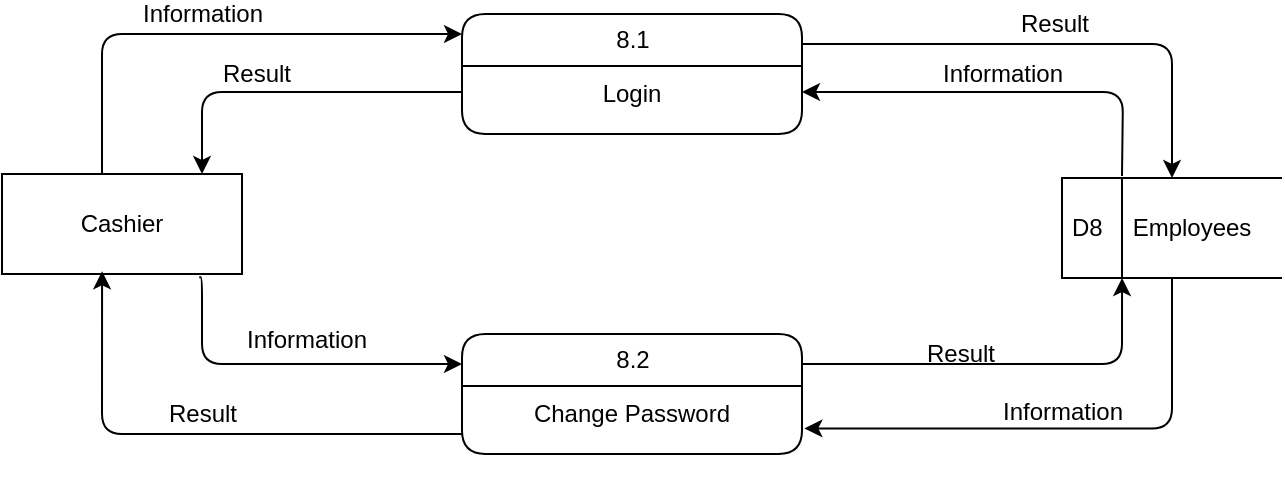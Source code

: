 <mxfile version="14.6.13" type="device"><diagram id="Fddw_xT1oCShJlalXjfJ" name="Page-1"><mxGraphModel dx="1201" dy="806" grid="1" gridSize="10" guides="1" tooltips="1" connect="1" arrows="1" fold="1" page="1" pageScale="1" pageWidth="1100" pageHeight="850" math="0" shadow="0"><root><mxCell id="0"/><mxCell id="1" parent="0"/><mxCell id="Gws4NU00XwECKoN8kDIU-2" value="Information" style="edgeStyle=orthogonalEdgeStyle;curved=0;rounded=1;sketch=0;orthogonalLoop=1;jettySize=auto;html=1;entryX=0;entryY=0.25;entryDx=0;entryDy=0;labelBackgroundColor=none;fontColor=#000000;fontFamily=Helvetica;fontSize=12;exitX=0.822;exitY=1.033;exitDx=0;exitDy=0;exitPerimeter=0;" parent="1" source="Gws4NU00XwECKoN8kDIU-6" target="Gws4NU00XwECKoN8kDIU-11" edge="1"><mxGeometry x="0.112" y="12" relative="1" as="geometry"><mxPoint x="230" y="270" as="sourcePoint"/><mxPoint as="offset"/><Array as="points"><mxPoint x="230" y="262"/><mxPoint x="230" y="305"/></Array></mxGeometry></mxCell><mxCell id="Gws4NU00XwECKoN8kDIU-3" value="Information" style="edgeStyle=orthogonalEdgeStyle;jumpStyle=none;orthogonalLoop=1;jettySize=auto;html=1;entryX=0;entryY=0.167;entryDx=0;entryDy=0;entryPerimeter=0;shadow=0;labelBackgroundColor=none;rounded=1;fontColor=#000000;fontFamily=Helvetica;fontSize=12;" parent="1" source="Gws4NU00XwECKoN8kDIU-6" target="Gws4NU00XwECKoN8kDIU-8" edge="1"><mxGeometry x="-0.04" y="10" relative="1" as="geometry"><Array as="points"><mxPoint x="180" y="140"/></Array><mxPoint as="offset"/></mxGeometry></mxCell><mxCell id="Gws4NU00XwECKoN8kDIU-6" value="&lt;font style=&quot;font-size: 12px&quot;&gt;Cashier&lt;/font&gt;" style="rounded=0;whiteSpace=wrap;html=1;fontColor=#000000;fontFamily=Helvetica;fontSize=12;" parent="1" vertex="1"><mxGeometry x="130" y="210" width="120" height="50" as="geometry"/></mxCell><mxCell id="Gws4NU00XwECKoN8kDIU-7" value="Result" style="edgeStyle=orthogonalEdgeStyle;curved=0;rounded=1;sketch=0;orthogonalLoop=1;jettySize=auto;html=1;labelBackgroundColor=none;fontColor=#000000;fontFamily=Helvetica;fontSize=12;exitX=1;exitY=0.25;exitDx=0;exitDy=0;" parent="1" source="Gws4NU00XwECKoN8kDIU-8" target="Gws4NU00XwECKoN8kDIU-17" edge="1"><mxGeometry y="10" relative="1" as="geometry"><mxPoint x="530" y="150" as="sourcePoint"/><mxPoint x="730" y="210" as="targetPoint"/><mxPoint as="offset"/></mxGeometry></mxCell><mxCell id="Gws4NU00XwECKoN8kDIU-8" value="8.1" style="swimlane;html=1;fontStyle=0;childLayout=stackLayout;horizontal=1;startSize=26;horizontalStack=0;resizeParent=1;resizeLast=0;collapsible=1;marginBottom=0;swimlaneFillColor=#ffffff;align=center;rounded=1;shadow=0;comic=0;labelBackgroundColor=none;strokeWidth=1;fontFamily=Helvetica;fontSize=12;fontColor=#000000;" parent="1" vertex="1"><mxGeometry x="360" y="130" width="170" height="60" as="geometry"/></mxCell><mxCell id="Gws4NU00XwECKoN8kDIU-9" value="&lt;font style=&quot;font-size: 12px;&quot;&gt;&lt;span style=&quot;font-size: 12px;&quot;&gt;Login&lt;/span&gt;&lt;/font&gt;" style="text;html=1;strokeColor=none;fillColor=none;spacingLeft=4;spacingRight=4;whiteSpace=wrap;overflow=hidden;rotatable=0;points=[[0,0.5],[1,0.5]];portConstraint=eastwest;fontColor=#000000;align=center;fontFamily=Helvetica;fontSize=12;" parent="Gws4NU00XwECKoN8kDIU-8" vertex="1"><mxGeometry y="26" width="170" height="26" as="geometry"/></mxCell><mxCell id="Gws4NU00XwECKoN8kDIU-10" value="Result" style="edgeStyle=orthogonalEdgeStyle;curved=0;rounded=1;sketch=0;orthogonalLoop=1;jettySize=auto;html=1;labelBackgroundColor=none;fontColor=#000000;fontFamily=Helvetica;fontSize=12;entryX=0.417;entryY=0.973;entryDx=0;entryDy=0;entryPerimeter=0;" parent="1" source="Gws4NU00XwECKoN8kDIU-11" target="Gws4NU00XwECKoN8kDIU-6" edge="1"><mxGeometry y="-10" relative="1" as="geometry"><mxPoint as="offset"/><mxPoint x="350" y="340" as="sourcePoint"/><mxPoint x="180" y="264" as="targetPoint"/><Array as="points"><mxPoint x="180" y="340"/></Array></mxGeometry></mxCell><mxCell id="Gws4NU00XwECKoN8kDIU-11" value="8.2" style="swimlane;html=1;fontStyle=0;childLayout=stackLayout;horizontal=1;startSize=26;horizontalStack=0;resizeParent=1;resizeLast=0;collapsible=1;marginBottom=0;swimlaneFillColor=#ffffff;align=center;rounded=1;shadow=0;comic=0;labelBackgroundColor=none;strokeWidth=1;fontFamily=Helvetica;fontSize=12;fontColor=#000000;" parent="1" vertex="1"><mxGeometry x="360" y="290" width="170" height="60" as="geometry"/></mxCell><mxCell id="Gws4NU00XwECKoN8kDIU-12" value="&lt;font style=&quot;font-size: 12px;&quot;&gt;&lt;span style=&quot;font-size: 12px;&quot;&gt;Change Password&lt;/span&gt;&lt;/font&gt;" style="text;html=1;strokeColor=none;fillColor=none;spacingLeft=4;spacingRight=4;whiteSpace=wrap;overflow=hidden;rotatable=0;points=[[0,0.5],[1,0.5]];portConstraint=eastwest;fontColor=#000000;align=center;fontFamily=Helvetica;fontSize=12;" parent="Gws4NU00XwECKoN8kDIU-11" vertex="1"><mxGeometry y="26" width="170" height="26" as="geometry"/></mxCell><mxCell id="Gws4NU00XwECKoN8kDIU-13" value="&#10;&#10;&lt;span style=&quot;font-size: 12px; font-style: normal; font-weight: 400; letter-spacing: normal; text-align: center; text-indent: 0px; text-transform: none; word-spacing: 0px; display: inline; float: none;&quot;&gt;Information&lt;/span&gt;&#10;&#10;" style="edgeStyle=orthogonalEdgeStyle;curved=0;rounded=1;sketch=0;orthogonalLoop=1;jettySize=auto;html=1;entryX=1;entryY=0.5;entryDx=0;entryDy=0;labelBackgroundColor=none;fontColor=#000000;fontFamily=Helvetica;fontSize=12;" parent="1" target="Gws4NU00XwECKoN8kDIU-9" edge="1"><mxGeometry x="0.017" y="-9" relative="1" as="geometry"><mxPoint x="690" y="211" as="sourcePoint"/><mxPoint as="offset"/></mxGeometry></mxCell><mxCell id="Gws4NU00XwECKoN8kDIU-14" value="&#10;&#10;&lt;span style=&quot;font-size: 12px; font-style: normal; font-weight: 400; letter-spacing: normal; text-align: center; text-indent: 0px; text-transform: none; word-spacing: 0px; display: inline; float: none;&quot;&gt;Information&lt;/span&gt;&#10;&#10;" style="edgeStyle=orthogonalEdgeStyle;curved=0;rounded=1;sketch=0;orthogonalLoop=1;jettySize=auto;html=1;entryX=1.007;entryY=0.815;entryDx=0;entryDy=0;entryPerimeter=0;exitX=0.5;exitY=1;exitDx=0;exitDy=0;labelBackgroundColor=none;fontColor=#000000;fontFamily=Helvetica;fontSize=12;" parent="1" source="Gws4NU00XwECKoN8kDIU-17" target="Gws4NU00XwECKoN8kDIU-12" edge="1"><mxGeometry x="0.006" y="-8" relative="1" as="geometry"><mxPoint as="offset"/></mxGeometry></mxCell><mxCell id="Gws4NU00XwECKoN8kDIU-17" value="D8" style="html=1;dashed=0;whitespace=wrap;shape=mxgraph.dfd.dataStoreID;align=left;spacingLeft=3;points=[[0,0],[0.5,0],[1,0],[0,0.5],[1,0.5],[0,1],[0.5,1],[1,1]];fontColor=#000000;fontFamily=Helvetica;fontSize=12;" parent="1" vertex="1"><mxGeometry x="660" y="212" width="110" height="50" as="geometry"/></mxCell><mxCell id="Gws4NU00XwECKoN8kDIU-18" value="Employees" style="text;html=1;strokeColor=none;fillColor=none;align=center;verticalAlign=middle;whiteSpace=wrap;rounded=0;fontColor=#000000;fontFamily=Helvetica;fontSize=12;" parent="1" vertex="1"><mxGeometry x="700" y="227" width="50" height="20" as="geometry"/></mxCell><mxCell id="Gws4NU00XwECKoN8kDIU-19" value="Result" style="edgeStyle=orthogonalEdgeStyle;curved=0;rounded=1;sketch=0;orthogonalLoop=1;jettySize=auto;html=1;exitX=1;exitY=0.25;exitDx=0;exitDy=0;labelBackgroundColor=none;fontColor=#000000;fontFamily=Helvetica;fontSize=12;entryX=0.273;entryY=1;entryDx=0;entryDy=0;entryPerimeter=0;" parent="1" source="Gws4NU00XwECKoN8kDIU-11" target="Gws4NU00XwECKoN8kDIU-17" edge="1"><mxGeometry x="-0.227" y="5" relative="1" as="geometry"><mxPoint as="offset"/><mxPoint x="671" y="265" as="targetPoint"/></mxGeometry></mxCell><mxCell id="Gws4NU00XwECKoN8kDIU-20" value="Result" style="edgeStyle=orthogonalEdgeStyle;curved=0;rounded=1;sketch=0;orthogonalLoop=1;jettySize=auto;html=1;labelBackgroundColor=none;fontColor=#000000;fontFamily=Helvetica;fontSize=12;" parent="1" source="Gws4NU00XwECKoN8kDIU-9" edge="1"><mxGeometry x="0.205" y="-9" relative="1" as="geometry"><mxPoint as="offset"/><mxPoint x="230" y="210" as="targetPoint"/><Array as="points"><mxPoint x="230" y="169"/><mxPoint x="230" y="210"/></Array></mxGeometry></mxCell></root></mxGraphModel></diagram></mxfile>